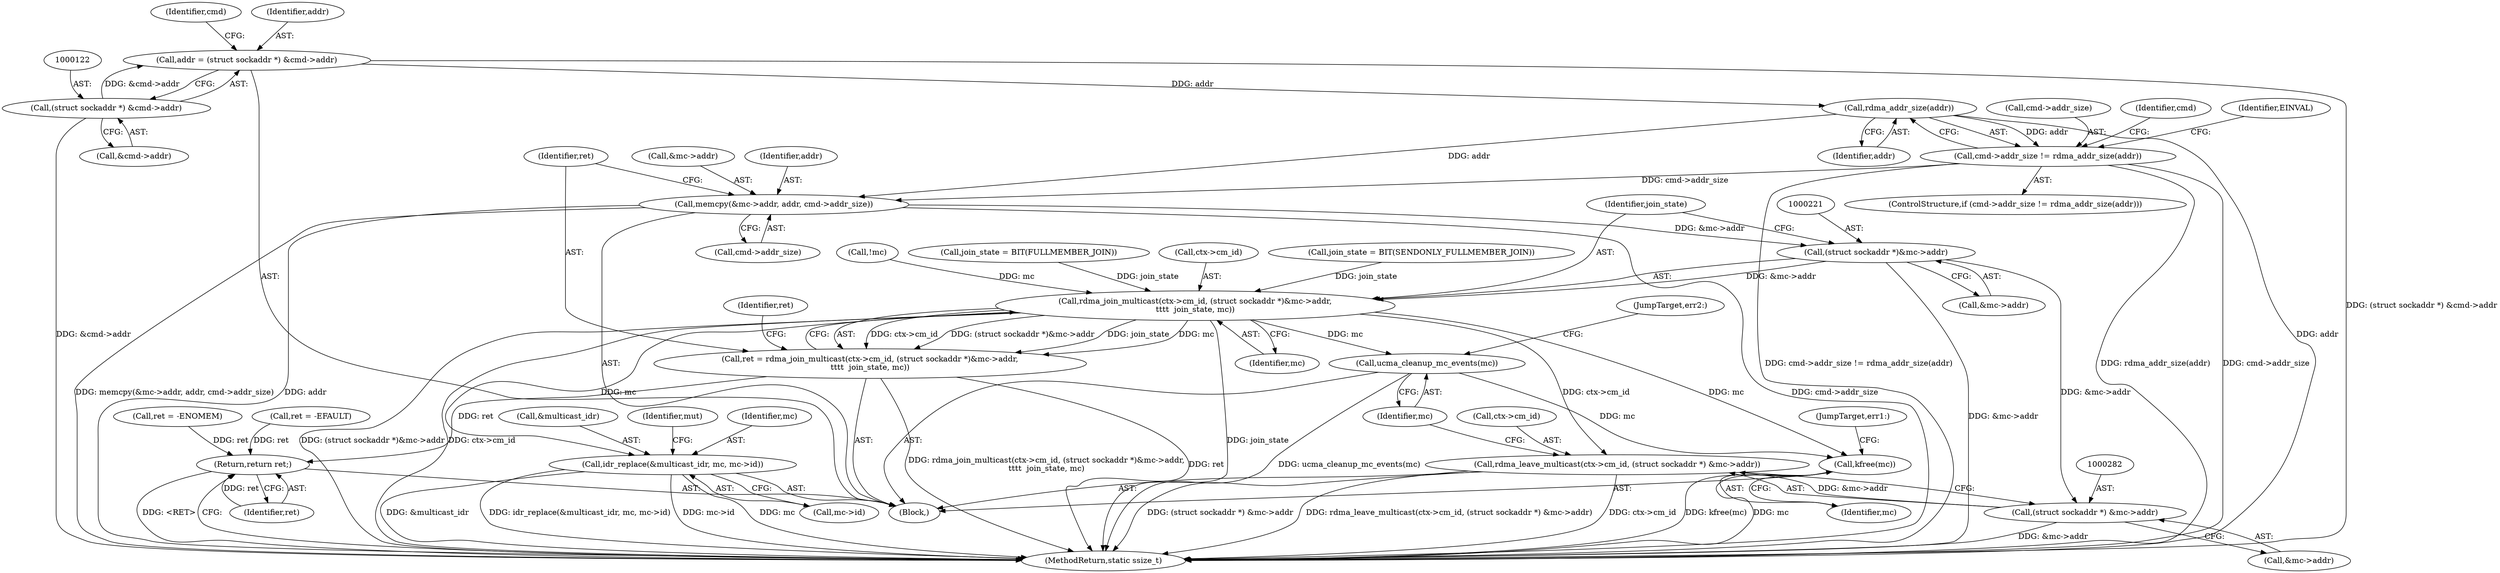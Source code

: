 digraph "0_linux_cb2595c1393b4a5211534e6f0a0fbad369e21ad8_0@API" {
"1000205" [label="(Call,memcpy(&mc->addr, addr, cmd->addr_size))"];
"1000132" [label="(Call,rdma_addr_size(addr))"];
"1000119" [label="(Call,addr = (struct sockaddr *) &cmd->addr)"];
"1000121" [label="(Call,(struct sockaddr *) &cmd->addr)"];
"1000128" [label="(Call,cmd->addr_size != rdma_addr_size(addr))"];
"1000220" [label="(Call,(struct sockaddr *)&mc->addr)"];
"1000216" [label="(Call,rdma_join_multicast(ctx->cm_id, (struct sockaddr *)&mc->addr,\n\t\t\t\t  join_state, mc))"];
"1000214" [label="(Call,ret = rdma_join_multicast(ctx->cm_id, (struct sockaddr *)&mc->addr,\n\t\t\t\t  join_state, mc))"];
"1000317" [label="(Return,return ret;)"];
"1000257" [label="(Call,idr_replace(&multicast_idr, mc, mc->id))"];
"1000277" [label="(Call,rdma_leave_multicast(ctx->cm_id, (struct sockaddr *) &mc->addr))"];
"1000287" [label="(Call,ucma_cleanup_mc_events(mc))"];
"1000307" [label="(Call,kfree(mc))"];
"1000281" [label="(Call,(struct sockaddr *) &mc->addr)"];
"1000278" [label="(Call,ctx->cm_id)"];
"1000188" [label="(Call,ret = -ENOMEM)"];
"1000307" [label="(Call,kfree(mc))"];
"1000287" [label="(Call,ucma_cleanup_mc_events(mc))"];
"1000128" [label="(Call,cmd->addr_size != rdma_addr_size(addr))"];
"1000319" [label="(MethodReturn,static ssize_t)"];
"1000220" [label="(Call,(struct sockaddr *)&mc->addr)"];
"1000258" [label="(Call,&multicast_idr)"];
"1000281" [label="(Call,(struct sockaddr *) &mc->addr)"];
"1000257" [label="(Call,idr_replace(&multicast_idr, mc, mc->id))"];
"1000130" [label="(Identifier,cmd)"];
"1000143" [label="(Call,join_state = BIT(FULLMEMBER_JOIN))"];
"1000215" [label="(Identifier,ret)"];
"1000222" [label="(Call,&mc->addr)"];
"1000249" [label="(Call,ret = -EFAULT)"];
"1000206" [label="(Call,&mc->addr)"];
"1000205" [label="(Call,memcpy(&mc->addr, addr, cmd->addr_size))"];
"1000104" [label="(Block,)"];
"1000277" [label="(Call,rdma_leave_multicast(ctx->cm_id, (struct sockaddr *) &mc->addr))"];
"1000318" [label="(Identifier,ret)"];
"1000140" [label="(Identifier,cmd)"];
"1000210" [label="(Identifier,addr)"];
"1000120" [label="(Identifier,addr)"];
"1000119" [label="(Call,addr = (struct sockaddr *) &cmd->addr)"];
"1000136" [label="(Identifier,EINVAL)"];
"1000309" [label="(JumpTarget,err1:)"];
"1000216" [label="(Call,rdma_join_multicast(ctx->cm_id, (struct sockaddr *)&mc->addr,\n\t\t\t\t  join_state, mc))"];
"1000214" [label="(Call,ret = rdma_join_multicast(ctx->cm_id, (struct sockaddr *)&mc->addr,\n\t\t\t\t  join_state, mc))"];
"1000289" [label="(JumpTarget,err2:)"];
"1000308" [label="(Identifier,mc)"];
"1000211" [label="(Call,cmd->addr_size)"];
"1000129" [label="(Call,cmd->addr_size)"];
"1000217" [label="(Call,ctx->cm_id)"];
"1000133" [label="(Identifier,addr)"];
"1000229" [label="(Identifier,ret)"];
"1000266" [label="(Identifier,mut)"];
"1000127" [label="(ControlStructure,if (cmd->addr_size != rdma_addr_size(addr)))"];
"1000154" [label="(Call,join_state = BIT(SENDONLY_FULLMEMBER_JOIN))"];
"1000226" [label="(Identifier,join_state)"];
"1000283" [label="(Call,&mc->addr)"];
"1000288" [label="(Identifier,mc)"];
"1000132" [label="(Call,rdma_addr_size(addr))"];
"1000261" [label="(Call,mc->id)"];
"1000260" [label="(Identifier,mc)"];
"1000317" [label="(Return,return ret;)"];
"1000185" [label="(Call,!mc)"];
"1000121" [label="(Call,(struct sockaddr *) &cmd->addr)"];
"1000123" [label="(Call,&cmd->addr)"];
"1000227" [label="(Identifier,mc)"];
"1000205" -> "1000104"  [label="AST: "];
"1000205" -> "1000211"  [label="CFG: "];
"1000206" -> "1000205"  [label="AST: "];
"1000210" -> "1000205"  [label="AST: "];
"1000211" -> "1000205"  [label="AST: "];
"1000215" -> "1000205"  [label="CFG: "];
"1000205" -> "1000319"  [label="DDG: addr"];
"1000205" -> "1000319"  [label="DDG: cmd->addr_size"];
"1000205" -> "1000319"  [label="DDG: memcpy(&mc->addr, addr, cmd->addr_size)"];
"1000132" -> "1000205"  [label="DDG: addr"];
"1000128" -> "1000205"  [label="DDG: cmd->addr_size"];
"1000205" -> "1000220"  [label="DDG: &mc->addr"];
"1000132" -> "1000128"  [label="AST: "];
"1000132" -> "1000133"  [label="CFG: "];
"1000133" -> "1000132"  [label="AST: "];
"1000128" -> "1000132"  [label="CFG: "];
"1000132" -> "1000319"  [label="DDG: addr"];
"1000132" -> "1000128"  [label="DDG: addr"];
"1000119" -> "1000132"  [label="DDG: addr"];
"1000119" -> "1000104"  [label="AST: "];
"1000119" -> "1000121"  [label="CFG: "];
"1000120" -> "1000119"  [label="AST: "];
"1000121" -> "1000119"  [label="AST: "];
"1000130" -> "1000119"  [label="CFG: "];
"1000119" -> "1000319"  [label="DDG: (struct sockaddr *) &cmd->addr"];
"1000121" -> "1000119"  [label="DDG: &cmd->addr"];
"1000121" -> "1000123"  [label="CFG: "];
"1000122" -> "1000121"  [label="AST: "];
"1000123" -> "1000121"  [label="AST: "];
"1000121" -> "1000319"  [label="DDG: &cmd->addr"];
"1000128" -> "1000127"  [label="AST: "];
"1000129" -> "1000128"  [label="AST: "];
"1000136" -> "1000128"  [label="CFG: "];
"1000140" -> "1000128"  [label="CFG: "];
"1000128" -> "1000319"  [label="DDG: rdma_addr_size(addr)"];
"1000128" -> "1000319"  [label="DDG: cmd->addr_size"];
"1000128" -> "1000319"  [label="DDG: cmd->addr_size != rdma_addr_size(addr)"];
"1000220" -> "1000216"  [label="AST: "];
"1000220" -> "1000222"  [label="CFG: "];
"1000221" -> "1000220"  [label="AST: "];
"1000222" -> "1000220"  [label="AST: "];
"1000226" -> "1000220"  [label="CFG: "];
"1000220" -> "1000319"  [label="DDG: &mc->addr"];
"1000220" -> "1000216"  [label="DDG: &mc->addr"];
"1000220" -> "1000281"  [label="DDG: &mc->addr"];
"1000216" -> "1000214"  [label="AST: "];
"1000216" -> "1000227"  [label="CFG: "];
"1000217" -> "1000216"  [label="AST: "];
"1000226" -> "1000216"  [label="AST: "];
"1000227" -> "1000216"  [label="AST: "];
"1000214" -> "1000216"  [label="CFG: "];
"1000216" -> "1000319"  [label="DDG: join_state"];
"1000216" -> "1000319"  [label="DDG: ctx->cm_id"];
"1000216" -> "1000319"  [label="DDG: (struct sockaddr *)&mc->addr"];
"1000216" -> "1000214"  [label="DDG: ctx->cm_id"];
"1000216" -> "1000214"  [label="DDG: (struct sockaddr *)&mc->addr"];
"1000216" -> "1000214"  [label="DDG: join_state"];
"1000216" -> "1000214"  [label="DDG: mc"];
"1000154" -> "1000216"  [label="DDG: join_state"];
"1000143" -> "1000216"  [label="DDG: join_state"];
"1000185" -> "1000216"  [label="DDG: mc"];
"1000216" -> "1000257"  [label="DDG: mc"];
"1000216" -> "1000277"  [label="DDG: ctx->cm_id"];
"1000216" -> "1000287"  [label="DDG: mc"];
"1000216" -> "1000307"  [label="DDG: mc"];
"1000214" -> "1000104"  [label="AST: "];
"1000215" -> "1000214"  [label="AST: "];
"1000229" -> "1000214"  [label="CFG: "];
"1000214" -> "1000319"  [label="DDG: rdma_join_multicast(ctx->cm_id, (struct sockaddr *)&mc->addr,\n\t\t\t\t  join_state, mc)"];
"1000214" -> "1000319"  [label="DDG: ret"];
"1000214" -> "1000317"  [label="DDG: ret"];
"1000317" -> "1000104"  [label="AST: "];
"1000317" -> "1000318"  [label="CFG: "];
"1000318" -> "1000317"  [label="AST: "];
"1000319" -> "1000317"  [label="CFG: "];
"1000317" -> "1000319"  [label="DDG: <RET>"];
"1000318" -> "1000317"  [label="DDG: ret"];
"1000188" -> "1000317"  [label="DDG: ret"];
"1000249" -> "1000317"  [label="DDG: ret"];
"1000257" -> "1000104"  [label="AST: "];
"1000257" -> "1000261"  [label="CFG: "];
"1000258" -> "1000257"  [label="AST: "];
"1000260" -> "1000257"  [label="AST: "];
"1000261" -> "1000257"  [label="AST: "];
"1000266" -> "1000257"  [label="CFG: "];
"1000257" -> "1000319"  [label="DDG: mc"];
"1000257" -> "1000319"  [label="DDG: &multicast_idr"];
"1000257" -> "1000319"  [label="DDG: idr_replace(&multicast_idr, mc, mc->id)"];
"1000257" -> "1000319"  [label="DDG: mc->id"];
"1000277" -> "1000104"  [label="AST: "];
"1000277" -> "1000281"  [label="CFG: "];
"1000278" -> "1000277"  [label="AST: "];
"1000281" -> "1000277"  [label="AST: "];
"1000288" -> "1000277"  [label="CFG: "];
"1000277" -> "1000319"  [label="DDG: ctx->cm_id"];
"1000277" -> "1000319"  [label="DDG: (struct sockaddr *) &mc->addr"];
"1000277" -> "1000319"  [label="DDG: rdma_leave_multicast(ctx->cm_id, (struct sockaddr *) &mc->addr)"];
"1000281" -> "1000277"  [label="DDG: &mc->addr"];
"1000287" -> "1000104"  [label="AST: "];
"1000287" -> "1000288"  [label="CFG: "];
"1000288" -> "1000287"  [label="AST: "];
"1000289" -> "1000287"  [label="CFG: "];
"1000287" -> "1000319"  [label="DDG: ucma_cleanup_mc_events(mc)"];
"1000287" -> "1000307"  [label="DDG: mc"];
"1000307" -> "1000104"  [label="AST: "];
"1000307" -> "1000308"  [label="CFG: "];
"1000308" -> "1000307"  [label="AST: "];
"1000309" -> "1000307"  [label="CFG: "];
"1000307" -> "1000319"  [label="DDG: kfree(mc)"];
"1000307" -> "1000319"  [label="DDG: mc"];
"1000281" -> "1000283"  [label="CFG: "];
"1000282" -> "1000281"  [label="AST: "];
"1000283" -> "1000281"  [label="AST: "];
"1000281" -> "1000319"  [label="DDG: &mc->addr"];
}
